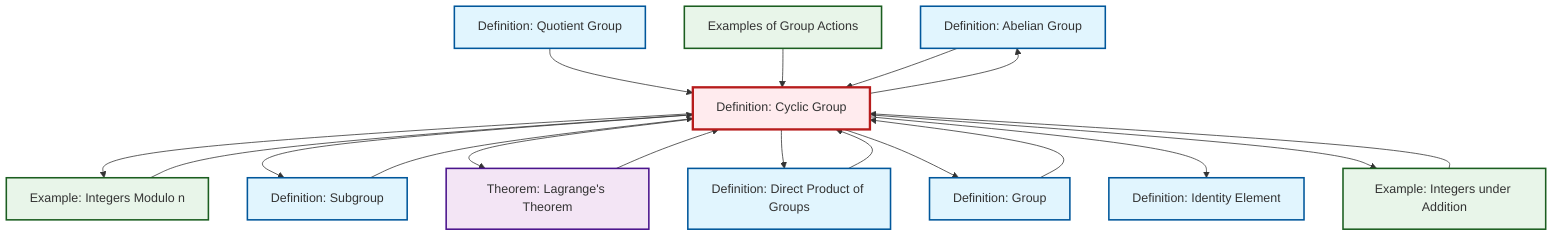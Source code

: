 graph TD
    classDef definition fill:#e1f5fe,stroke:#01579b,stroke-width:2px
    classDef theorem fill:#f3e5f5,stroke:#4a148c,stroke-width:2px
    classDef axiom fill:#fff3e0,stroke:#e65100,stroke-width:2px
    classDef example fill:#e8f5e9,stroke:#1b5e20,stroke-width:2px
    classDef current fill:#ffebee,stroke:#b71c1c,stroke-width:3px
    def-abelian-group["Definition: Abelian Group"]:::definition
    def-cyclic-group["Definition: Cyclic Group"]:::definition
    def-quotient-group["Definition: Quotient Group"]:::definition
    ex-group-action-examples["Examples of Group Actions"]:::example
    def-group["Definition: Group"]:::definition
    def-subgroup["Definition: Subgroup"]:::definition
    def-identity-element["Definition: Identity Element"]:::definition
    ex-quotient-integers-mod-n["Example: Integers Modulo n"]:::example
    ex-integers-addition["Example: Integers under Addition"]:::example
    thm-lagrange["Theorem: Lagrange's Theorem"]:::theorem
    def-direct-product["Definition: Direct Product of Groups"]:::definition
    def-cyclic-group --> ex-quotient-integers-mod-n
    def-subgroup --> def-cyclic-group
    def-group --> def-cyclic-group
    def-cyclic-group --> def-abelian-group
    ex-integers-addition --> def-cyclic-group
    def-cyclic-group --> def-subgroup
    def-cyclic-group --> thm-lagrange
    def-quotient-group --> def-cyclic-group
    thm-lagrange --> def-cyclic-group
    def-cyclic-group --> def-direct-product
    ex-group-action-examples --> def-cyclic-group
    def-direct-product --> def-cyclic-group
    def-cyclic-group --> def-group
    def-abelian-group --> def-cyclic-group
    def-cyclic-group --> def-identity-element
    def-cyclic-group --> ex-integers-addition
    ex-quotient-integers-mod-n --> def-cyclic-group
    class def-cyclic-group current